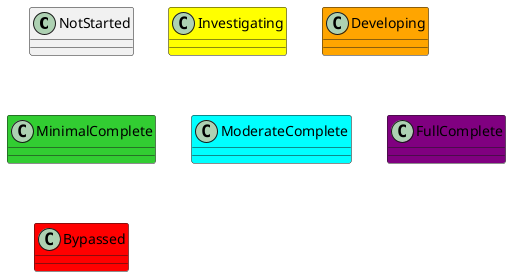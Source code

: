 @startuml
class NotStarted

class Investigating #Yellow

class Developing #Orange

class MinimalComplete #LimeGreen

class ModerateComplete #Cyan

class FullComplete #Purple

class Bypassed #Red
@enduml